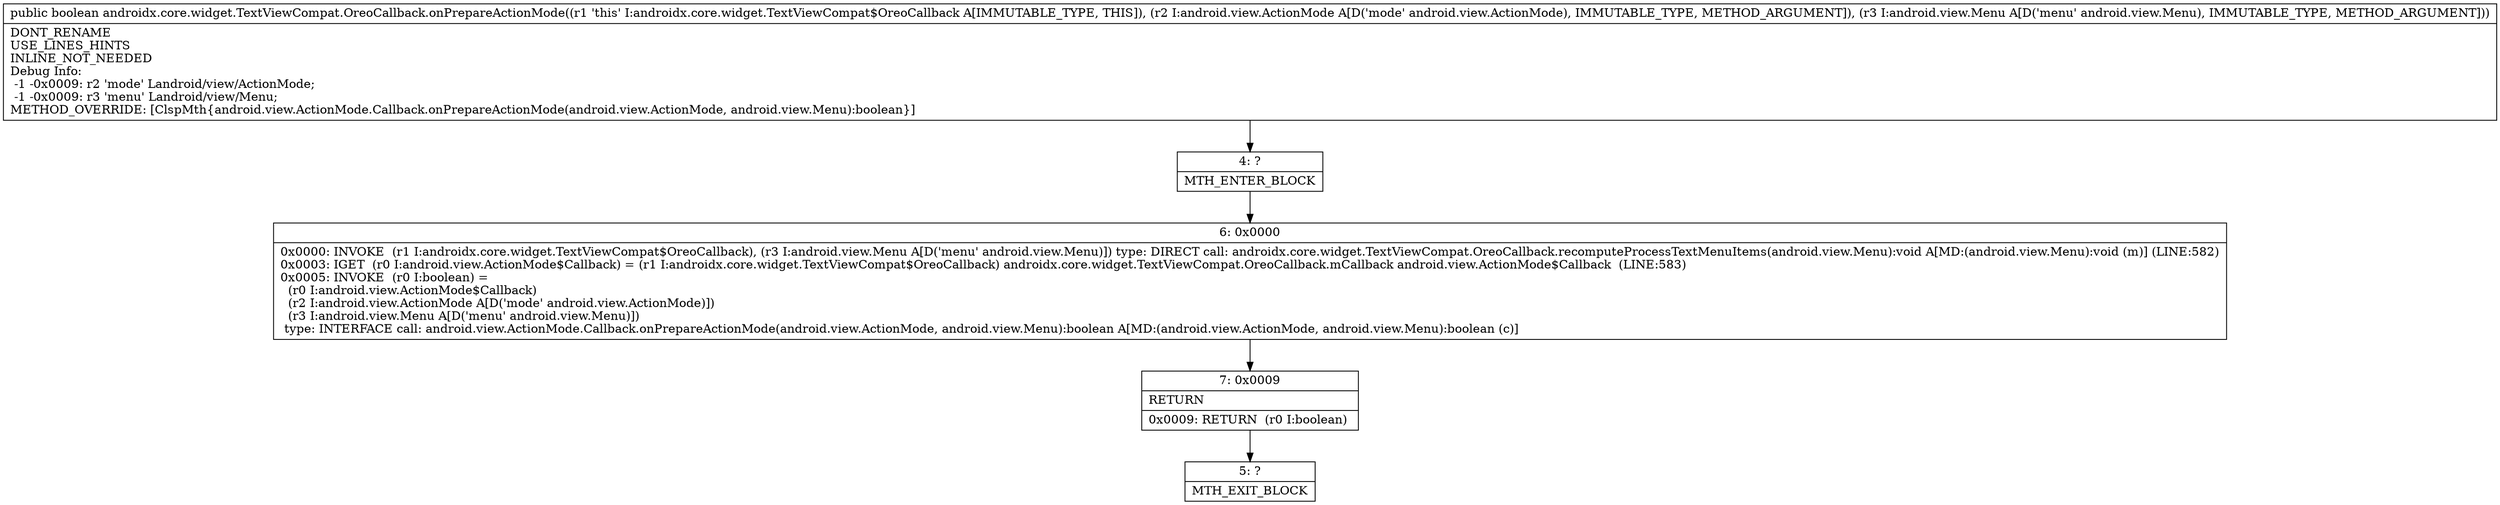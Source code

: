 digraph "CFG forandroidx.core.widget.TextViewCompat.OreoCallback.onPrepareActionMode(Landroid\/view\/ActionMode;Landroid\/view\/Menu;)Z" {
Node_4 [shape=record,label="{4\:\ ?|MTH_ENTER_BLOCK\l}"];
Node_6 [shape=record,label="{6\:\ 0x0000|0x0000: INVOKE  (r1 I:androidx.core.widget.TextViewCompat$OreoCallback), (r3 I:android.view.Menu A[D('menu' android.view.Menu)]) type: DIRECT call: androidx.core.widget.TextViewCompat.OreoCallback.recomputeProcessTextMenuItems(android.view.Menu):void A[MD:(android.view.Menu):void (m)] (LINE:582)\l0x0003: IGET  (r0 I:android.view.ActionMode$Callback) = (r1 I:androidx.core.widget.TextViewCompat$OreoCallback) androidx.core.widget.TextViewCompat.OreoCallback.mCallback android.view.ActionMode$Callback  (LINE:583)\l0x0005: INVOKE  (r0 I:boolean) = \l  (r0 I:android.view.ActionMode$Callback)\l  (r2 I:android.view.ActionMode A[D('mode' android.view.ActionMode)])\l  (r3 I:android.view.Menu A[D('menu' android.view.Menu)])\l type: INTERFACE call: android.view.ActionMode.Callback.onPrepareActionMode(android.view.ActionMode, android.view.Menu):boolean A[MD:(android.view.ActionMode, android.view.Menu):boolean (c)]\l}"];
Node_7 [shape=record,label="{7\:\ 0x0009|RETURN\l|0x0009: RETURN  (r0 I:boolean) \l}"];
Node_5 [shape=record,label="{5\:\ ?|MTH_EXIT_BLOCK\l}"];
MethodNode[shape=record,label="{public boolean androidx.core.widget.TextViewCompat.OreoCallback.onPrepareActionMode((r1 'this' I:androidx.core.widget.TextViewCompat$OreoCallback A[IMMUTABLE_TYPE, THIS]), (r2 I:android.view.ActionMode A[D('mode' android.view.ActionMode), IMMUTABLE_TYPE, METHOD_ARGUMENT]), (r3 I:android.view.Menu A[D('menu' android.view.Menu), IMMUTABLE_TYPE, METHOD_ARGUMENT]))  | DONT_RENAME\lUSE_LINES_HINTS\lINLINE_NOT_NEEDED\lDebug Info:\l  \-1 \-0x0009: r2 'mode' Landroid\/view\/ActionMode;\l  \-1 \-0x0009: r3 'menu' Landroid\/view\/Menu;\lMETHOD_OVERRIDE: [ClspMth\{android.view.ActionMode.Callback.onPrepareActionMode(android.view.ActionMode, android.view.Menu):boolean\}]\l}"];
MethodNode -> Node_4;Node_4 -> Node_6;
Node_6 -> Node_7;
Node_7 -> Node_5;
}

